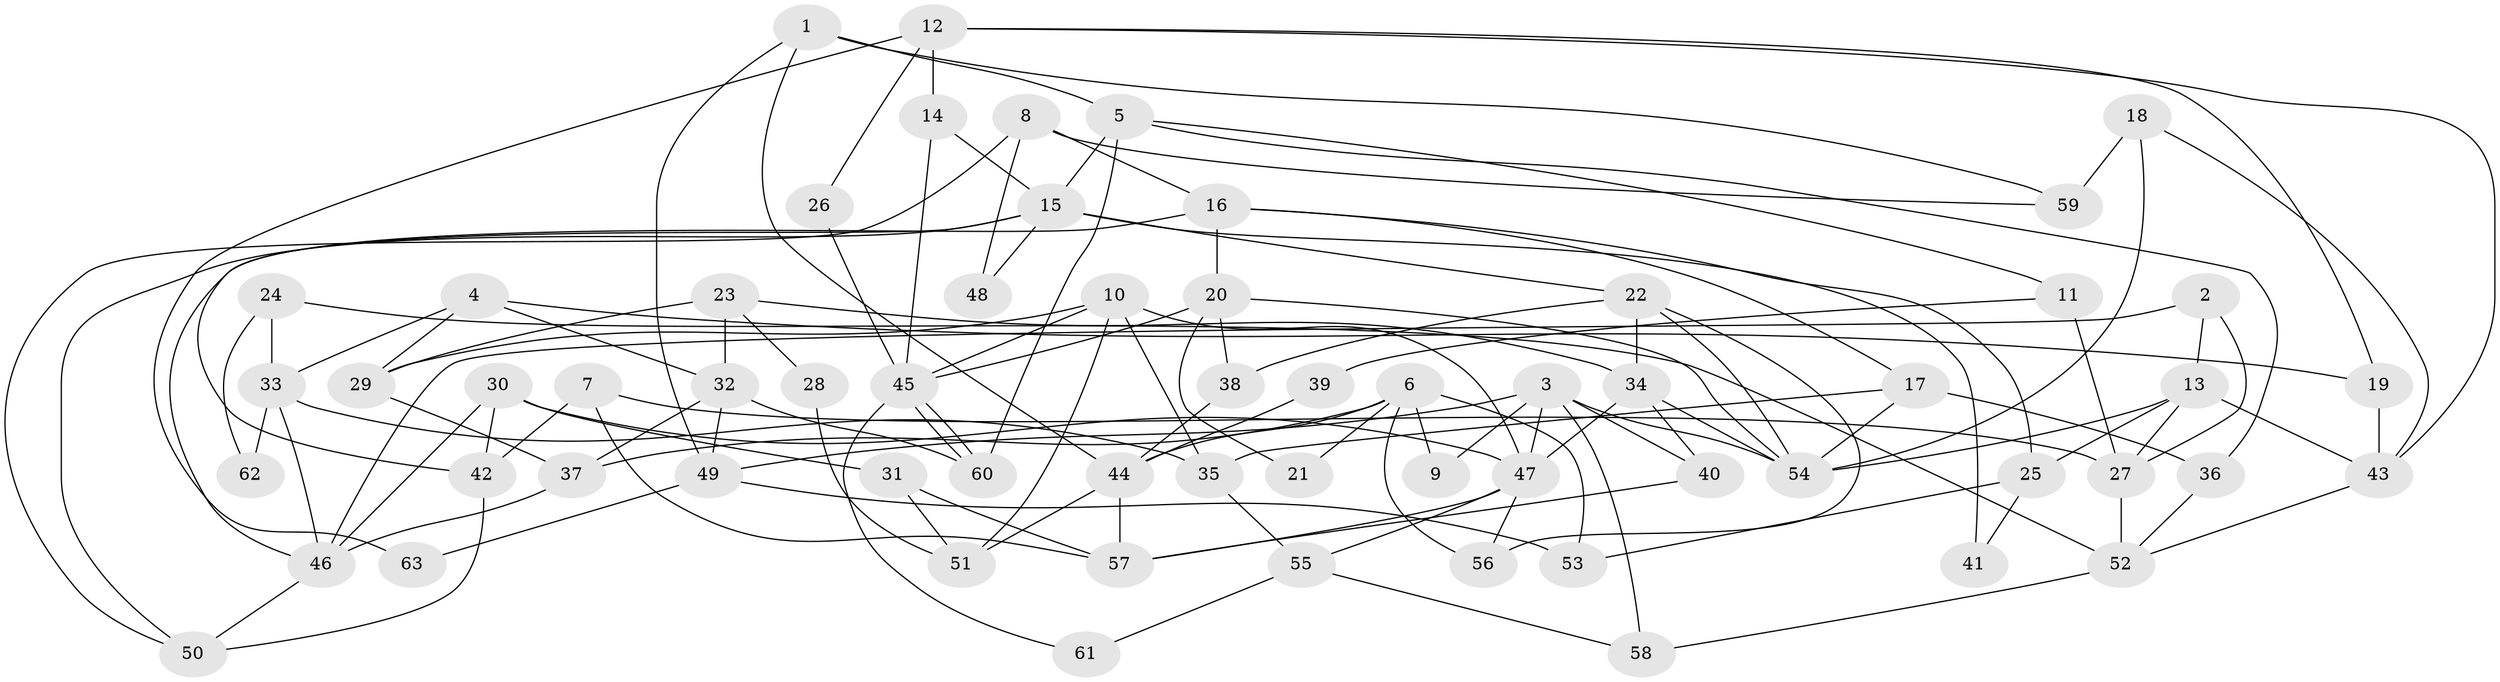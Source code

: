 // Generated by graph-tools (version 1.1) at 2025/35/03/09/25 02:35:54]
// undirected, 63 vertices, 126 edges
graph export_dot {
graph [start="1"]
  node [color=gray90,style=filled];
  1;
  2;
  3;
  4;
  5;
  6;
  7;
  8;
  9;
  10;
  11;
  12;
  13;
  14;
  15;
  16;
  17;
  18;
  19;
  20;
  21;
  22;
  23;
  24;
  25;
  26;
  27;
  28;
  29;
  30;
  31;
  32;
  33;
  34;
  35;
  36;
  37;
  38;
  39;
  40;
  41;
  42;
  43;
  44;
  45;
  46;
  47;
  48;
  49;
  50;
  51;
  52;
  53;
  54;
  55;
  56;
  57;
  58;
  59;
  60;
  61;
  62;
  63;
  1 -- 44;
  1 -- 5;
  1 -- 49;
  1 -- 59;
  2 -- 13;
  2 -- 46;
  2 -- 27;
  3 -- 47;
  3 -- 58;
  3 -- 9;
  3 -- 40;
  3 -- 49;
  3 -- 54;
  4 -- 32;
  4 -- 29;
  4 -- 19;
  4 -- 33;
  5 -- 60;
  5 -- 15;
  5 -- 11;
  5 -- 36;
  6 -- 53;
  6 -- 37;
  6 -- 9;
  6 -- 21;
  6 -- 44;
  6 -- 56;
  7 -- 27;
  7 -- 42;
  7 -- 57;
  8 -- 16;
  8 -- 50;
  8 -- 48;
  8 -- 59;
  10 -- 45;
  10 -- 35;
  10 -- 29;
  10 -- 47;
  10 -- 51;
  11 -- 27;
  11 -- 39;
  12 -- 19;
  12 -- 14;
  12 -- 26;
  12 -- 43;
  12 -- 63;
  13 -- 43;
  13 -- 54;
  13 -- 25;
  13 -- 27;
  14 -- 45;
  14 -- 15;
  15 -- 22;
  15 -- 42;
  15 -- 41;
  15 -- 48;
  15 -- 50;
  16 -- 20;
  16 -- 17;
  16 -- 25;
  16 -- 46;
  17 -- 36;
  17 -- 54;
  17 -- 35;
  18 -- 54;
  18 -- 59;
  18 -- 43;
  19 -- 43;
  20 -- 54;
  20 -- 38;
  20 -- 21;
  20 -- 45;
  22 -- 56;
  22 -- 54;
  22 -- 34;
  22 -- 38;
  23 -- 34;
  23 -- 32;
  23 -- 28;
  23 -- 29;
  24 -- 33;
  24 -- 52;
  24 -- 62;
  25 -- 41;
  25 -- 53;
  26 -- 45;
  27 -- 52;
  28 -- 51;
  29 -- 37;
  30 -- 31;
  30 -- 47;
  30 -- 42;
  30 -- 46;
  31 -- 51;
  31 -- 57;
  32 -- 49;
  32 -- 37;
  32 -- 60;
  33 -- 46;
  33 -- 35;
  33 -- 62;
  34 -- 40;
  34 -- 47;
  34 -- 54;
  35 -- 55;
  36 -- 52;
  37 -- 46;
  38 -- 44;
  39 -- 44;
  40 -- 57;
  42 -- 50;
  43 -- 52;
  44 -- 57;
  44 -- 51;
  45 -- 60;
  45 -- 60;
  45 -- 61;
  46 -- 50;
  47 -- 55;
  47 -- 56;
  47 -- 57;
  49 -- 53;
  49 -- 63;
  52 -- 58;
  55 -- 58;
  55 -- 61;
}
